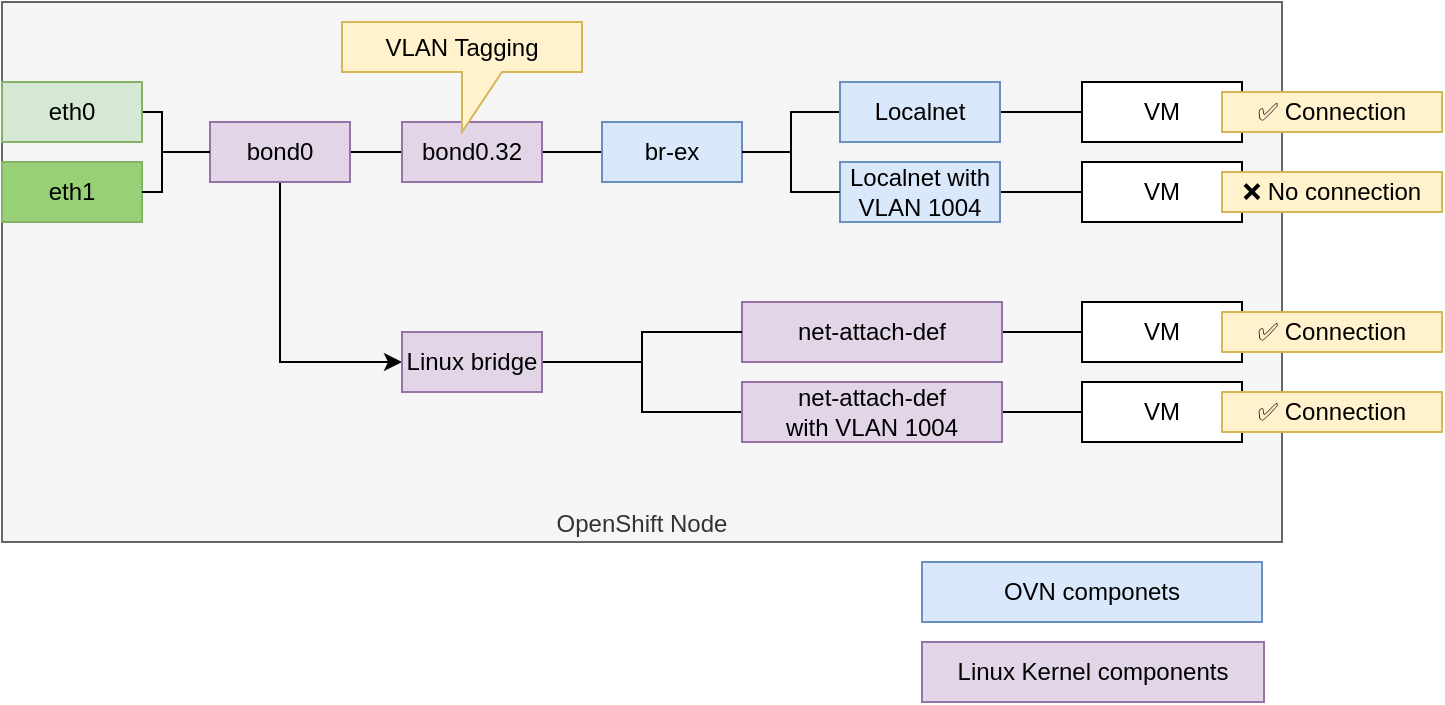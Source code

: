 <mxfile version="28.0.6">
  <diagram name="Page-1" id="o42AoNnHxabg2RZjM1M9">
    <mxGraphModel dx="608" dy="819" grid="1" gridSize="10" guides="1" tooltips="1" connect="1" arrows="1" fold="1" page="1" pageScale="1" pageWidth="827" pageHeight="1169" math="0" shadow="0">
      <root>
        <mxCell id="0" />
        <mxCell id="1" parent="0" />
        <mxCell id="LCJjFEMlVOXkCbty422d-1" value="OpenShift Node" style="rounded=0;whiteSpace=wrap;html=1;fillColor=#f5f5f5;fontColor=#333333;strokeColor=#666666;verticalAlign=bottom;" vertex="1" parent="1">
          <mxGeometry x="90" y="60" width="640" height="270" as="geometry" />
        </mxCell>
        <mxCell id="LCJjFEMlVOXkCbty422d-7" style="edgeStyle=orthogonalEdgeStyle;rounded=0;orthogonalLoop=1;jettySize=auto;html=1;exitX=1;exitY=0.5;exitDx=0;exitDy=0;entryX=0;entryY=0.5;entryDx=0;entryDy=0;endArrow=none;endFill=0;" edge="1" parent="1" source="LCJjFEMlVOXkCbty422d-2" target="LCJjFEMlVOXkCbty422d-5">
          <mxGeometry relative="1" as="geometry">
            <Array as="points">
              <mxPoint x="170" y="115" />
              <mxPoint x="170" y="135" />
            </Array>
          </mxGeometry>
        </mxCell>
        <mxCell id="LCJjFEMlVOXkCbty422d-2" value="eth0" style="rounded=0;whiteSpace=wrap;html=1;fillColor=#d5e8d4;strokeColor=#82b366;verticalAlign=middle;" vertex="1" parent="1">
          <mxGeometry x="90" y="100" width="70" height="30" as="geometry" />
        </mxCell>
        <mxCell id="LCJjFEMlVOXkCbty422d-4" value="eth1" style="rounded=0;whiteSpace=wrap;html=1;fillColor=#97D077;strokeColor=#82b366;verticalAlign=middle;" vertex="1" parent="1">
          <mxGeometry x="90" y="140" width="70" height="30" as="geometry" />
        </mxCell>
        <mxCell id="LCJjFEMlVOXkCbty422d-15" style="edgeStyle=orthogonalEdgeStyle;rounded=0;orthogonalLoop=1;jettySize=auto;html=1;exitX=1;exitY=0.5;exitDx=0;exitDy=0;entryX=0;entryY=0.5;entryDx=0;entryDy=0;endArrow=none;endFill=0;" edge="1" parent="1" source="LCJjFEMlVOXkCbty422d-5" target="LCJjFEMlVOXkCbty422d-9">
          <mxGeometry relative="1" as="geometry" />
        </mxCell>
        <mxCell id="LCJjFEMlVOXkCbty422d-34" value="" style="edgeStyle=orthogonalEdgeStyle;rounded=0;orthogonalLoop=1;jettySize=auto;html=1;entryX=0;entryY=0.5;entryDx=0;entryDy=0;exitX=0.5;exitY=1;exitDx=0;exitDy=0;" edge="1" parent="1" source="LCJjFEMlVOXkCbty422d-5" target="LCJjFEMlVOXkCbty422d-33">
          <mxGeometry relative="1" as="geometry" />
        </mxCell>
        <mxCell id="LCJjFEMlVOXkCbty422d-5" value="bond0" style="rounded=0;whiteSpace=wrap;html=1;verticalAlign=middle;fillColor=#e1d5e7;strokeColor=#9673a6;" vertex="1" parent="1">
          <mxGeometry x="194" y="120" width="70" height="30" as="geometry" />
        </mxCell>
        <mxCell id="LCJjFEMlVOXkCbty422d-8" style="edgeStyle=orthogonalEdgeStyle;rounded=0;orthogonalLoop=1;jettySize=auto;html=1;exitX=1;exitY=0.5;exitDx=0;exitDy=0;entryX=0;entryY=0.5;entryDx=0;entryDy=0;endArrow=none;endFill=0;" edge="1" parent="1" source="LCJjFEMlVOXkCbty422d-4" target="LCJjFEMlVOXkCbty422d-5">
          <mxGeometry relative="1" as="geometry">
            <mxPoint x="220" y="100" as="sourcePoint" />
            <mxPoint x="254" y="120" as="targetPoint" />
            <Array as="points">
              <mxPoint x="170" y="155" />
              <mxPoint x="170" y="135" />
            </Array>
          </mxGeometry>
        </mxCell>
        <mxCell id="LCJjFEMlVOXkCbty422d-19" style="edgeStyle=orthogonalEdgeStyle;rounded=0;orthogonalLoop=1;jettySize=auto;html=1;exitX=1;exitY=0.5;exitDx=0;exitDy=0;entryX=0;entryY=0.5;entryDx=0;entryDy=0;endArrow=none;endFill=0;" edge="1" parent="1" source="LCJjFEMlVOXkCbty422d-9" target="LCJjFEMlVOXkCbty422d-16">
          <mxGeometry relative="1" as="geometry" />
        </mxCell>
        <mxCell id="LCJjFEMlVOXkCbty422d-9" value="bond0.32" style="rounded=0;whiteSpace=wrap;html=1;verticalAlign=middle;fillColor=#e1d5e7;strokeColor=#9673a6;" vertex="1" parent="1">
          <mxGeometry x="290" y="120" width="70" height="30" as="geometry" />
        </mxCell>
        <mxCell id="LCJjFEMlVOXkCbty422d-23" value="" style="edgeStyle=orthogonalEdgeStyle;rounded=0;orthogonalLoop=1;jettySize=auto;html=1;entryX=0;entryY=0.5;entryDx=0;entryDy=0;endArrow=none;endFill=0;" edge="1" parent="1" source="LCJjFEMlVOXkCbty422d-16" target="LCJjFEMlVOXkCbty422d-20">
          <mxGeometry relative="1" as="geometry" />
        </mxCell>
        <mxCell id="LCJjFEMlVOXkCbty422d-16" value="br-ex" style="rounded=0;whiteSpace=wrap;html=1;verticalAlign=middle;fillColor=#dae8fc;strokeColor=#6c8ebf;" vertex="1" parent="1">
          <mxGeometry x="390" y="120" width="70" height="30" as="geometry" />
        </mxCell>
        <mxCell id="LCJjFEMlVOXkCbty422d-17" value="OVN componets" style="rounded=0;whiteSpace=wrap;html=1;verticalAlign=middle;fillColor=#dae8fc;strokeColor=#6c8ebf;" vertex="1" parent="1">
          <mxGeometry x="550" y="340" width="170" height="30" as="geometry" />
        </mxCell>
        <mxCell id="LCJjFEMlVOXkCbty422d-30" value="" style="edgeStyle=orthogonalEdgeStyle;rounded=0;orthogonalLoop=1;jettySize=auto;html=1;entryX=0;entryY=0.5;entryDx=0;entryDy=0;endArrow=none;endFill=0;" edge="1" parent="1" source="LCJjFEMlVOXkCbty422d-20" target="LCJjFEMlVOXkCbty422d-25">
          <mxGeometry relative="1" as="geometry" />
        </mxCell>
        <mxCell id="LCJjFEMlVOXkCbty422d-20" value="Localnet" style="rounded=0;whiteSpace=wrap;html=1;verticalAlign=middle;fillColor=#dae8fc;strokeColor=#6c8ebf;" vertex="1" parent="1">
          <mxGeometry x="509" y="100" width="80" height="30" as="geometry" />
        </mxCell>
        <mxCell id="LCJjFEMlVOXkCbty422d-27" value="" style="edgeStyle=orthogonalEdgeStyle;rounded=0;orthogonalLoop=1;jettySize=auto;html=1;endArrow=none;endFill=0;" edge="1" parent="1" source="LCJjFEMlVOXkCbty422d-21" target="LCJjFEMlVOXkCbty422d-26">
          <mxGeometry relative="1" as="geometry" />
        </mxCell>
        <mxCell id="LCJjFEMlVOXkCbty422d-21" value="Localnet with VLAN 1004" style="rounded=0;whiteSpace=wrap;html=1;verticalAlign=middle;fillColor=#dae8fc;strokeColor=#6c8ebf;" vertex="1" parent="1">
          <mxGeometry x="509" y="140" width="80" height="30" as="geometry" />
        </mxCell>
        <mxCell id="LCJjFEMlVOXkCbty422d-24" value="" style="edgeStyle=orthogonalEdgeStyle;rounded=0;orthogonalLoop=1;jettySize=auto;html=1;entryX=0;entryY=0.5;entryDx=0;entryDy=0;exitX=1;exitY=0.5;exitDx=0;exitDy=0;endArrow=none;endFill=0;" edge="1" parent="1" source="LCJjFEMlVOXkCbty422d-16" target="LCJjFEMlVOXkCbty422d-21">
          <mxGeometry relative="1" as="geometry">
            <mxPoint x="500" y="130" as="sourcePoint" />
            <mxPoint x="549" y="110" as="targetPoint" />
          </mxGeometry>
        </mxCell>
        <mxCell id="LCJjFEMlVOXkCbty422d-25" value="VM" style="rounded=0;whiteSpace=wrap;html=1;verticalAlign=middle;" vertex="1" parent="1">
          <mxGeometry x="630" y="100" width="80" height="30" as="geometry" />
        </mxCell>
        <mxCell id="LCJjFEMlVOXkCbty422d-26" value="VM" style="rounded=0;whiteSpace=wrap;html=1;verticalAlign=middle;" vertex="1" parent="1">
          <mxGeometry x="630" y="140" width="80" height="30" as="geometry" />
        </mxCell>
        <mxCell id="LCJjFEMlVOXkCbty422d-31" value="✅ Connection" style="rounded=0;whiteSpace=wrap;html=1;verticalAlign=middle;fillColor=#fff2cc;strokeColor=#d6b656;" vertex="1" parent="1">
          <mxGeometry x="700" y="105" width="110" height="20" as="geometry" />
        </mxCell>
        <mxCell id="LCJjFEMlVOXkCbty422d-32" value="❌ No connection" style="rounded=0;whiteSpace=wrap;html=1;verticalAlign=middle;fillColor=#fff2cc;strokeColor=#d6b656;" vertex="1" parent="1">
          <mxGeometry x="700" y="145" width="110" height="20" as="geometry" />
        </mxCell>
        <mxCell id="LCJjFEMlVOXkCbty422d-44" value="" style="edgeStyle=orthogonalEdgeStyle;rounded=0;orthogonalLoop=1;jettySize=auto;html=1;endArrow=none;endFill=0;" edge="1" parent="1" source="LCJjFEMlVOXkCbty422d-33" target="LCJjFEMlVOXkCbty422d-36">
          <mxGeometry relative="1" as="geometry" />
        </mxCell>
        <mxCell id="LCJjFEMlVOXkCbty422d-33" value="Linux bridge" style="rounded=0;whiteSpace=wrap;html=1;verticalAlign=middle;fillColor=#e1d5e7;strokeColor=#9673a6;" vertex="1" parent="1">
          <mxGeometry x="290" y="225" width="70" height="30" as="geometry" />
        </mxCell>
        <mxCell id="LCJjFEMlVOXkCbty422d-42" value="" style="edgeStyle=orthogonalEdgeStyle;rounded=0;orthogonalLoop=1;jettySize=auto;html=1;endArrow=none;endFill=0;" edge="1" parent="1" source="LCJjFEMlVOXkCbty422d-35" target="LCJjFEMlVOXkCbty422d-38">
          <mxGeometry relative="1" as="geometry" />
        </mxCell>
        <mxCell id="LCJjFEMlVOXkCbty422d-35" value="net-attach-def" style="rounded=0;whiteSpace=wrap;html=1;verticalAlign=middle;fillColor=#e1d5e7;strokeColor=#9673a6;" vertex="1" parent="1">
          <mxGeometry x="460" y="210" width="130" height="30" as="geometry" />
        </mxCell>
        <mxCell id="LCJjFEMlVOXkCbty422d-43" value="" style="edgeStyle=orthogonalEdgeStyle;rounded=0;orthogonalLoop=1;jettySize=auto;html=1;entryX=0;entryY=0.5;entryDx=0;entryDy=0;endArrow=none;endFill=0;" edge="1" parent="1" source="LCJjFEMlVOXkCbty422d-36" target="LCJjFEMlVOXkCbty422d-39">
          <mxGeometry relative="1" as="geometry" />
        </mxCell>
        <mxCell id="LCJjFEMlVOXkCbty422d-36" value="net-attach-def&lt;div&gt;with VLAN 1004&lt;/div&gt;" style="rounded=0;whiteSpace=wrap;html=1;verticalAlign=middle;fillColor=#e1d5e7;strokeColor=#9673a6;" vertex="1" parent="1">
          <mxGeometry x="460" y="250" width="130" height="30" as="geometry" />
        </mxCell>
        <mxCell id="LCJjFEMlVOXkCbty422d-38" value="VM" style="rounded=0;whiteSpace=wrap;html=1;verticalAlign=middle;" vertex="1" parent="1">
          <mxGeometry x="630" y="210" width="80" height="30" as="geometry" />
        </mxCell>
        <mxCell id="LCJjFEMlVOXkCbty422d-39" value="VM" style="rounded=0;whiteSpace=wrap;html=1;verticalAlign=middle;" vertex="1" parent="1">
          <mxGeometry x="630" y="250" width="80" height="30" as="geometry" />
        </mxCell>
        <mxCell id="LCJjFEMlVOXkCbty422d-40" value="✅ Connection" style="rounded=0;whiteSpace=wrap;html=1;verticalAlign=middle;fillColor=#fff2cc;strokeColor=#d6b656;" vertex="1" parent="1">
          <mxGeometry x="700" y="215" width="110" height="20" as="geometry" />
        </mxCell>
        <mxCell id="LCJjFEMlVOXkCbty422d-41" value="✅ Connection" style="rounded=0;whiteSpace=wrap;html=1;verticalAlign=middle;fillColor=#fff2cc;strokeColor=#d6b656;" vertex="1" parent="1">
          <mxGeometry x="700" y="255" width="110" height="20" as="geometry" />
        </mxCell>
        <mxCell id="LCJjFEMlVOXkCbty422d-46" value="" style="edgeStyle=orthogonalEdgeStyle;rounded=0;orthogonalLoop=1;jettySize=auto;html=1;entryX=0;entryY=0.5;entryDx=0;entryDy=0;endArrow=none;endFill=0;" edge="1" parent="1" target="LCJjFEMlVOXkCbty422d-35">
          <mxGeometry relative="1" as="geometry">
            <mxPoint x="410" y="250" as="sourcePoint" />
            <mxPoint x="510" y="275" as="targetPoint" />
            <Array as="points">
              <mxPoint x="410" y="225" />
            </Array>
          </mxGeometry>
        </mxCell>
        <mxCell id="LCJjFEMlVOXkCbty422d-49" value="Linux Kernel components" style="rounded=0;whiteSpace=wrap;html=1;verticalAlign=middle;fillColor=#e1d5e7;strokeColor=#9673a6;" vertex="1" parent="1">
          <mxGeometry x="550" y="380" width="171" height="30" as="geometry" />
        </mxCell>
        <mxCell id="LCJjFEMlVOXkCbty422d-51" value="VLAN Tagging" style="shape=callout;whiteSpace=wrap;html=1;perimeter=calloutPerimeter;fillColor=#fff2cc;strokeColor=#d6b656;" vertex="1" parent="1">
          <mxGeometry x="260" y="70" width="120" height="55" as="geometry" />
        </mxCell>
      </root>
    </mxGraphModel>
  </diagram>
</mxfile>
